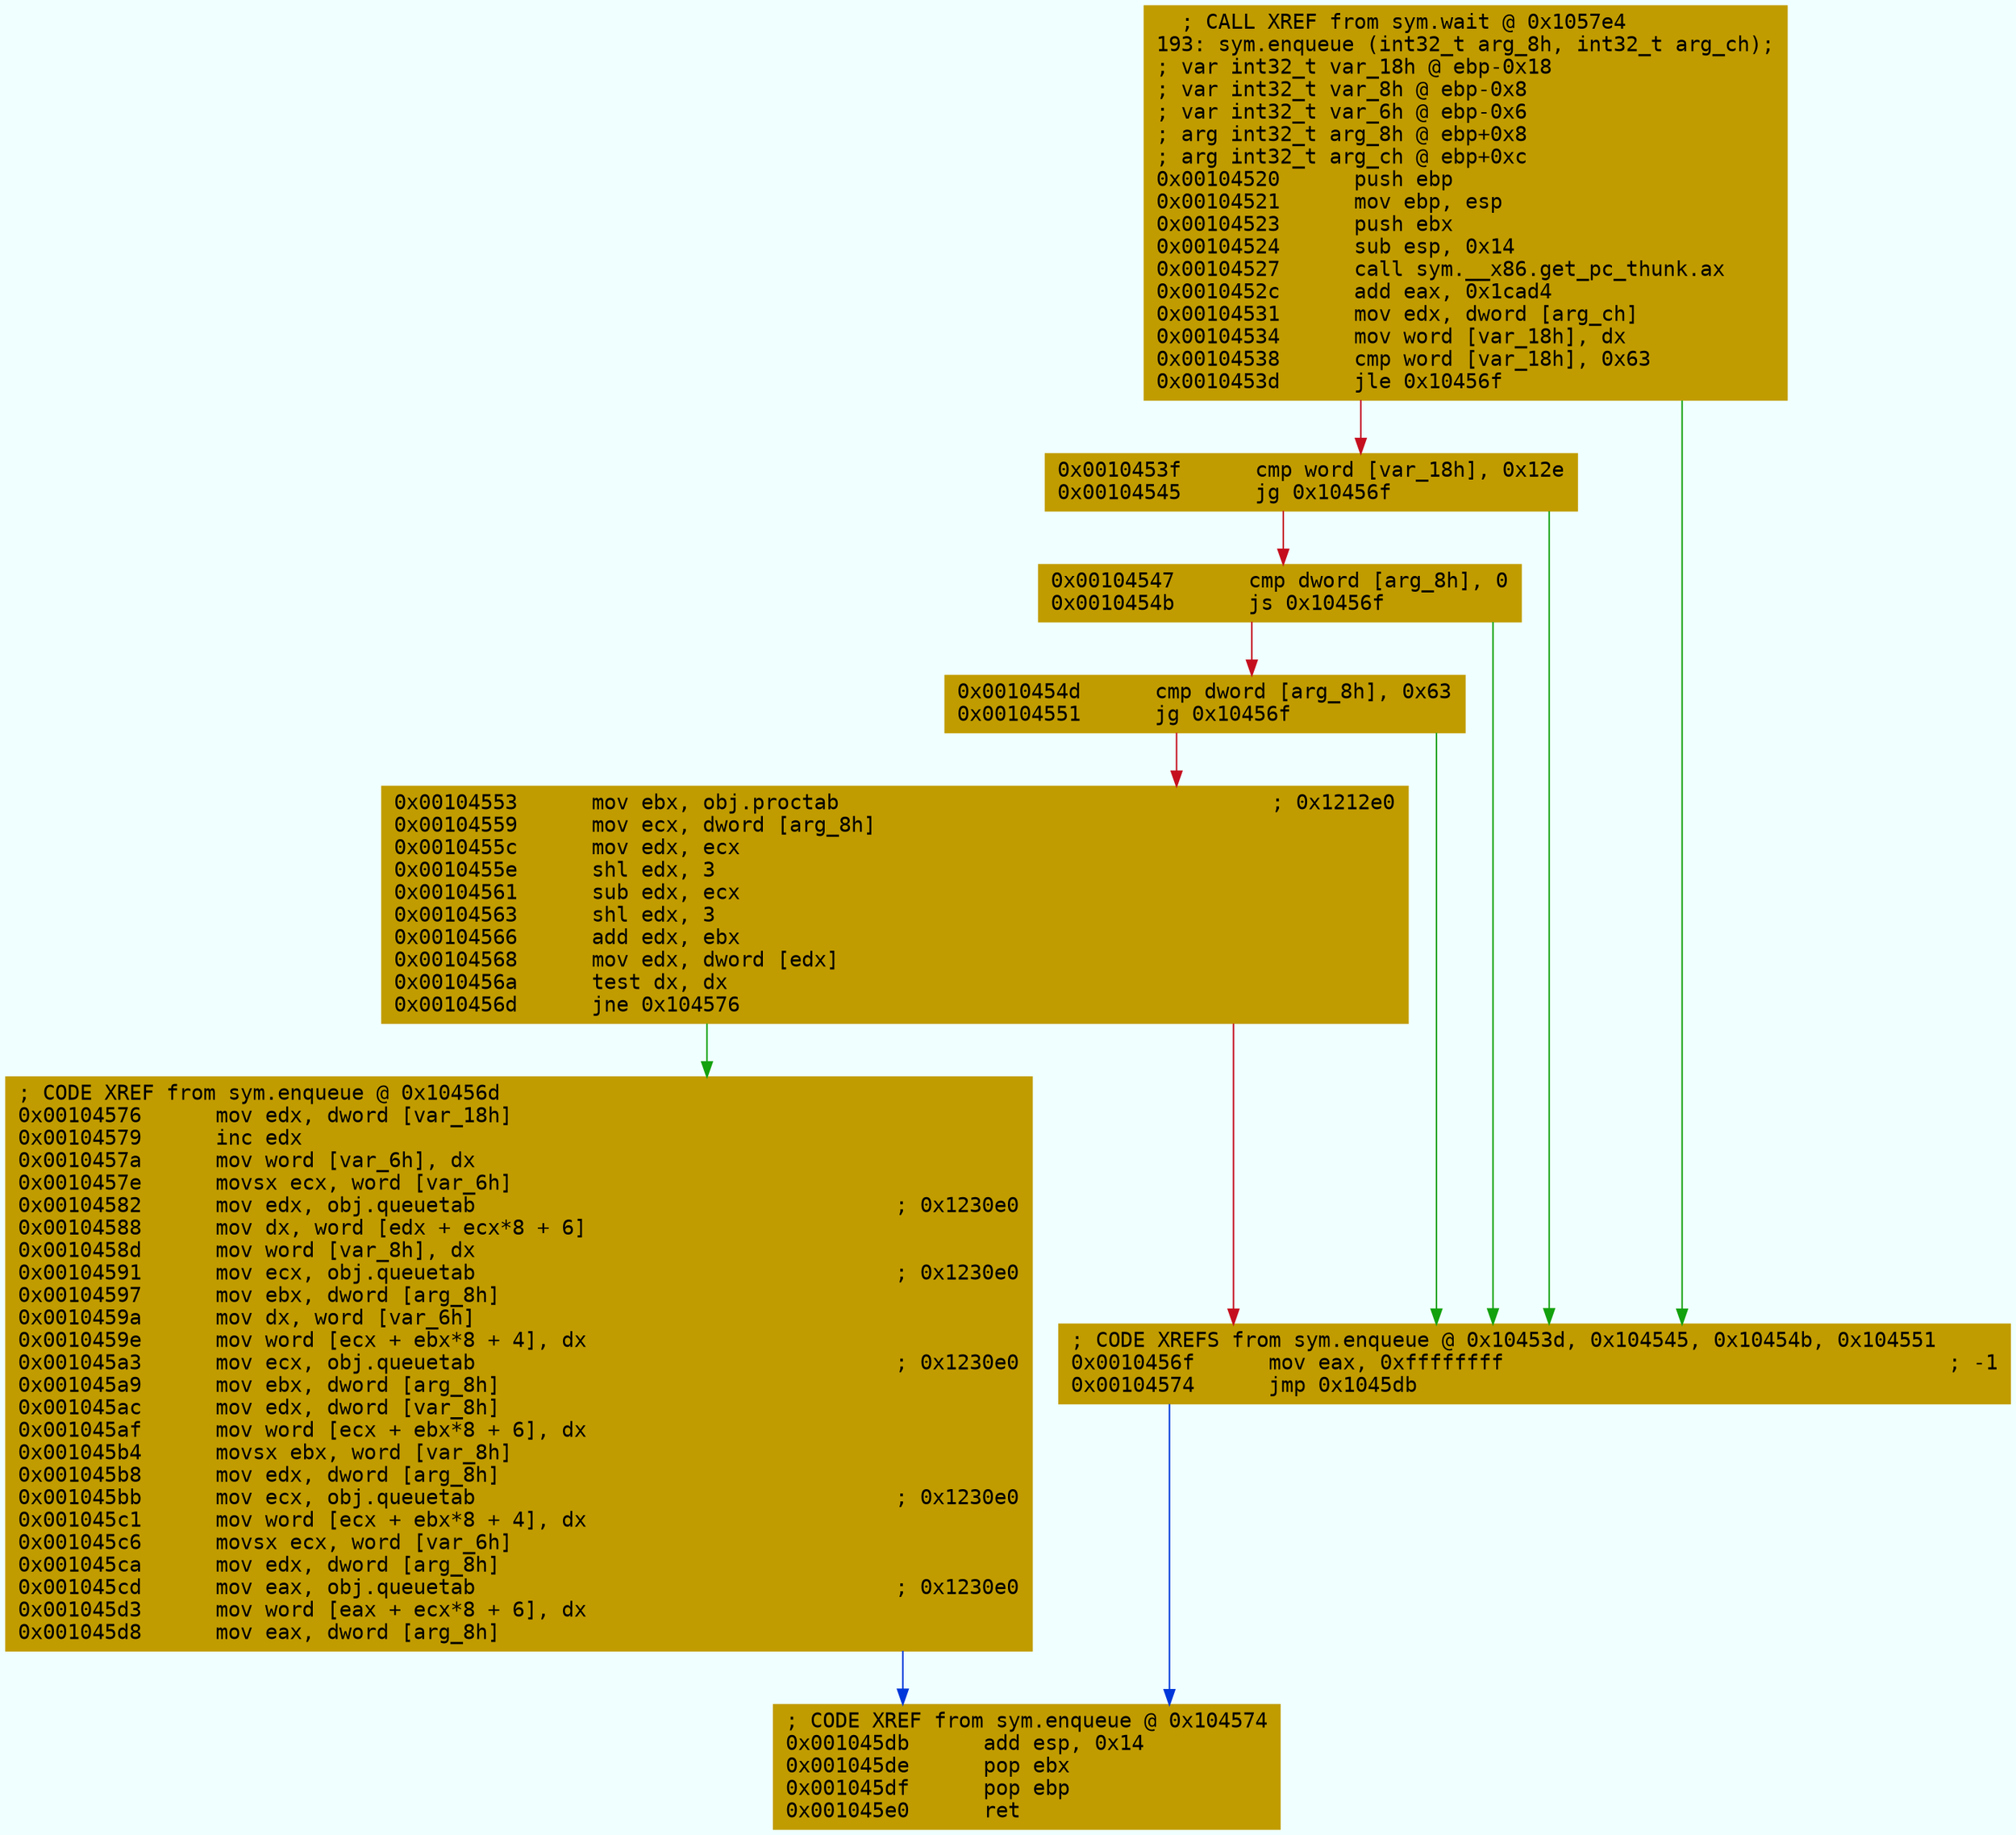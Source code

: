 digraph code {
	graph [bgcolor=azure fontsize=8 fontname="Courier" splines="ortho"];
	node [fillcolor=gray style=filled shape=box];
	edge [arrowhead="normal"];
	"0x00104520" [URL="sym.enqueue/0x00104520", fillcolor="#c19c00",color="#c19c00", fontname="Courier",label="  ; CALL XREF from sym.wait @ 0x1057e4\l193: sym.enqueue (int32_t arg_8h, int32_t arg_ch);\l; var int32_t var_18h @ ebp-0x18\l; var int32_t var_8h @ ebp-0x8\l; var int32_t var_6h @ ebp-0x6\l; arg int32_t arg_8h @ ebp+0x8\l; arg int32_t arg_ch @ ebp+0xc\l0x00104520      push ebp\l0x00104521      mov ebp, esp\l0x00104523      push ebx\l0x00104524      sub esp, 0x14\l0x00104527      call sym.__x86.get_pc_thunk.ax\l0x0010452c      add eax, 0x1cad4\l0x00104531      mov edx, dword [arg_ch]\l0x00104534      mov word [var_18h], dx\l0x00104538      cmp word [var_18h], 0x63\l0x0010453d      jle 0x10456f\l"]
	"0x0010453f" [URL="sym.enqueue/0x0010453f", fillcolor="#c19c00",color="#c19c00", fontname="Courier",label="0x0010453f      cmp word [var_18h], 0x12e\l0x00104545      jg 0x10456f\l"]
	"0x00104547" [URL="sym.enqueue/0x00104547", fillcolor="#c19c00",color="#c19c00", fontname="Courier",label="0x00104547      cmp dword [arg_8h], 0\l0x0010454b      js 0x10456f\l"]
	"0x0010454d" [URL="sym.enqueue/0x0010454d", fillcolor="#c19c00",color="#c19c00", fontname="Courier",label="0x0010454d      cmp dword [arg_8h], 0x63\l0x00104551      jg 0x10456f\l"]
	"0x00104553" [URL="sym.enqueue/0x00104553", fillcolor="#c19c00",color="#c19c00", fontname="Courier",label="0x00104553      mov ebx, obj.proctab                                   ; 0x1212e0\l0x00104559      mov ecx, dword [arg_8h]\l0x0010455c      mov edx, ecx\l0x0010455e      shl edx, 3\l0x00104561      sub edx, ecx\l0x00104563      shl edx, 3\l0x00104566      add edx, ebx\l0x00104568      mov edx, dword [edx]\l0x0010456a      test dx, dx\l0x0010456d      jne 0x104576\l"]
	"0x0010456f" [URL="sym.enqueue/0x0010456f", fillcolor="#c19c00",color="#c19c00", fontname="Courier",label="; CODE XREFS from sym.enqueue @ 0x10453d, 0x104545, 0x10454b, 0x104551\l0x0010456f      mov eax, 0xffffffff                                    ; -1\l0x00104574      jmp 0x1045db\l"]
	"0x00104576" [URL="sym.enqueue/0x00104576", fillcolor="#c19c00",color="#c19c00", fontname="Courier",label="; CODE XREF from sym.enqueue @ 0x10456d\l0x00104576      mov edx, dword [var_18h]\l0x00104579      inc edx\l0x0010457a      mov word [var_6h], dx\l0x0010457e      movsx ecx, word [var_6h]\l0x00104582      mov edx, obj.queuetab                                  ; 0x1230e0\l0x00104588      mov dx, word [edx + ecx*8 + 6]\l0x0010458d      mov word [var_8h], dx\l0x00104591      mov ecx, obj.queuetab                                  ; 0x1230e0\l0x00104597      mov ebx, dword [arg_8h]\l0x0010459a      mov dx, word [var_6h]\l0x0010459e      mov word [ecx + ebx*8 + 4], dx\l0x001045a3      mov ecx, obj.queuetab                                  ; 0x1230e0\l0x001045a9      mov ebx, dword [arg_8h]\l0x001045ac      mov edx, dword [var_8h]\l0x001045af      mov word [ecx + ebx*8 + 6], dx\l0x001045b4      movsx ebx, word [var_8h]\l0x001045b8      mov edx, dword [arg_8h]\l0x001045bb      mov ecx, obj.queuetab                                  ; 0x1230e0\l0x001045c1      mov word [ecx + ebx*8 + 4], dx\l0x001045c6      movsx ecx, word [var_6h]\l0x001045ca      mov edx, dword [arg_8h]\l0x001045cd      mov eax, obj.queuetab                                  ; 0x1230e0\l0x001045d3      mov word [eax + ecx*8 + 6], dx\l0x001045d8      mov eax, dword [arg_8h]\l"]
	"0x001045db" [URL="sym.enqueue/0x001045db", fillcolor="#c19c00",color="#c19c00", fontname="Courier",label="; CODE XREF from sym.enqueue @ 0x104574\l0x001045db      add esp, 0x14\l0x001045de      pop ebx\l0x001045df      pop ebp\l0x001045e0      ret\l"]
        "0x00104520" -> "0x0010456f" [color="#13a10e"];
        "0x00104520" -> "0x0010453f" [color="#c50f1f"];
        "0x0010453f" -> "0x0010456f" [color="#13a10e"];
        "0x0010453f" -> "0x00104547" [color="#c50f1f"];
        "0x00104547" -> "0x0010456f" [color="#13a10e"];
        "0x00104547" -> "0x0010454d" [color="#c50f1f"];
        "0x0010454d" -> "0x0010456f" [color="#13a10e"];
        "0x0010454d" -> "0x00104553" [color="#c50f1f"];
        "0x00104553" -> "0x00104576" [color="#13a10e"];
        "0x00104553" -> "0x0010456f" [color="#c50f1f"];
        "0x0010456f" -> "0x001045db" [color="#0037da"];
        "0x00104576" -> "0x001045db" [color="#0037da"];
}
